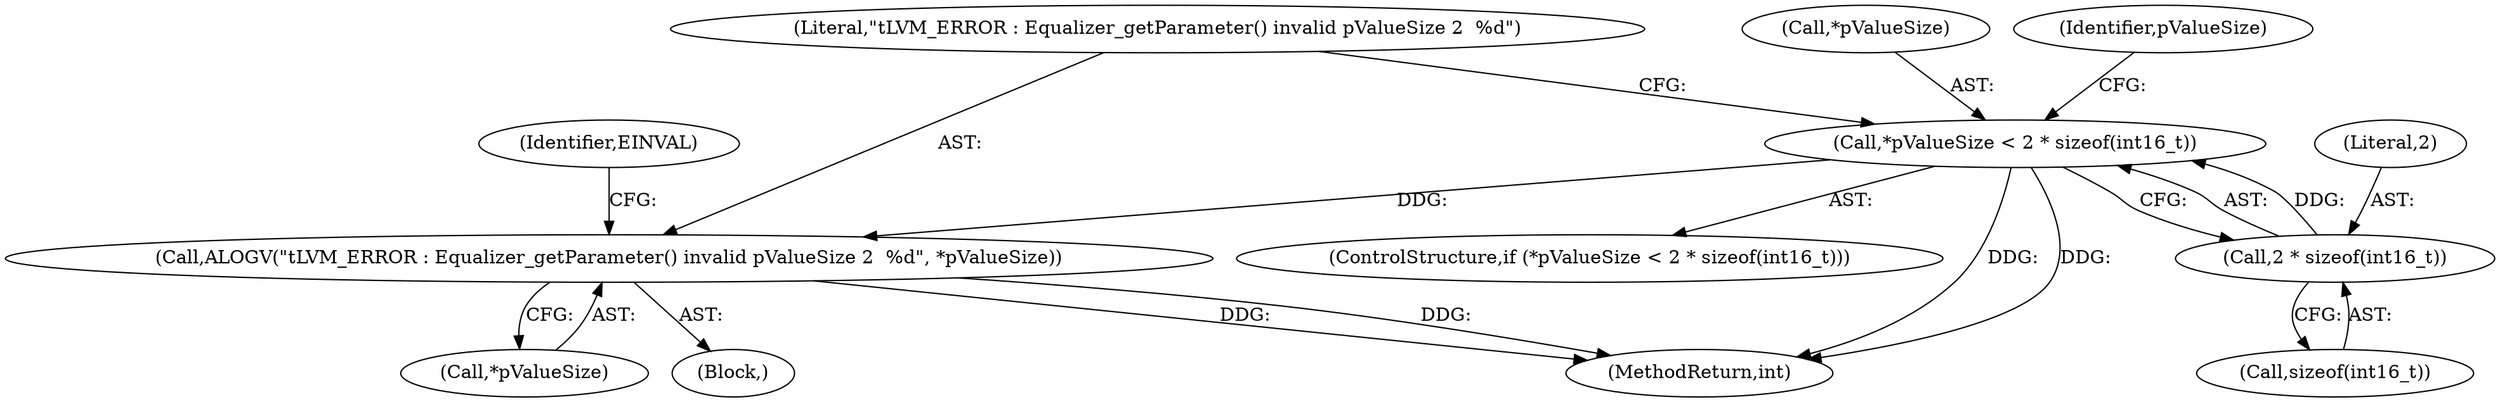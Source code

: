 digraph "0_Android_c66c43ad571ed2590dcd55a762c73c90d9744bac@API" {
"1000168" [label="(Call,*pValueSize < 2 * sizeof(int16_t))"];
"1000171" [label="(Call,2 * sizeof(int16_t))"];
"1000176" [label="(Call,ALOGV(\"\tLVM_ERROR : Equalizer_getParameter() invalid pValueSize 2  %d\", *pValueSize))"];
"1000177" [label="(Literal,\"\tLVM_ERROR : Equalizer_getParameter() invalid pValueSize 2  %d\")"];
"1000176" [label="(Call,ALOGV(\"\tLVM_ERROR : Equalizer_getParameter() invalid pValueSize 2  %d\", *pValueSize))"];
"1000171" [label="(Call,2 * sizeof(int16_t))"];
"1000178" [label="(Call,*pValueSize)"];
"1000169" [label="(Call,*pValueSize)"];
"1000172" [label="(Literal,2)"];
"1000175" [label="(Block,)"];
"1000167" [label="(ControlStructure,if (*pValueSize < 2 * sizeof(int16_t)))"];
"1000185" [label="(Identifier,pValueSize)"];
"1000173" [label="(Call,sizeof(int16_t))"];
"1000168" [label="(Call,*pValueSize < 2 * sizeof(int16_t))"];
"1000522" [label="(MethodReturn,int)"];
"1000182" [label="(Identifier,EINVAL)"];
"1000168" -> "1000167"  [label="AST: "];
"1000168" -> "1000171"  [label="CFG: "];
"1000169" -> "1000168"  [label="AST: "];
"1000171" -> "1000168"  [label="AST: "];
"1000177" -> "1000168"  [label="CFG: "];
"1000185" -> "1000168"  [label="CFG: "];
"1000168" -> "1000522"  [label="DDG: "];
"1000168" -> "1000522"  [label="DDG: "];
"1000171" -> "1000168"  [label="DDG: "];
"1000168" -> "1000176"  [label="DDG: "];
"1000171" -> "1000173"  [label="CFG: "];
"1000172" -> "1000171"  [label="AST: "];
"1000173" -> "1000171"  [label="AST: "];
"1000176" -> "1000175"  [label="AST: "];
"1000176" -> "1000178"  [label="CFG: "];
"1000177" -> "1000176"  [label="AST: "];
"1000178" -> "1000176"  [label="AST: "];
"1000182" -> "1000176"  [label="CFG: "];
"1000176" -> "1000522"  [label="DDG: "];
"1000176" -> "1000522"  [label="DDG: "];
}
